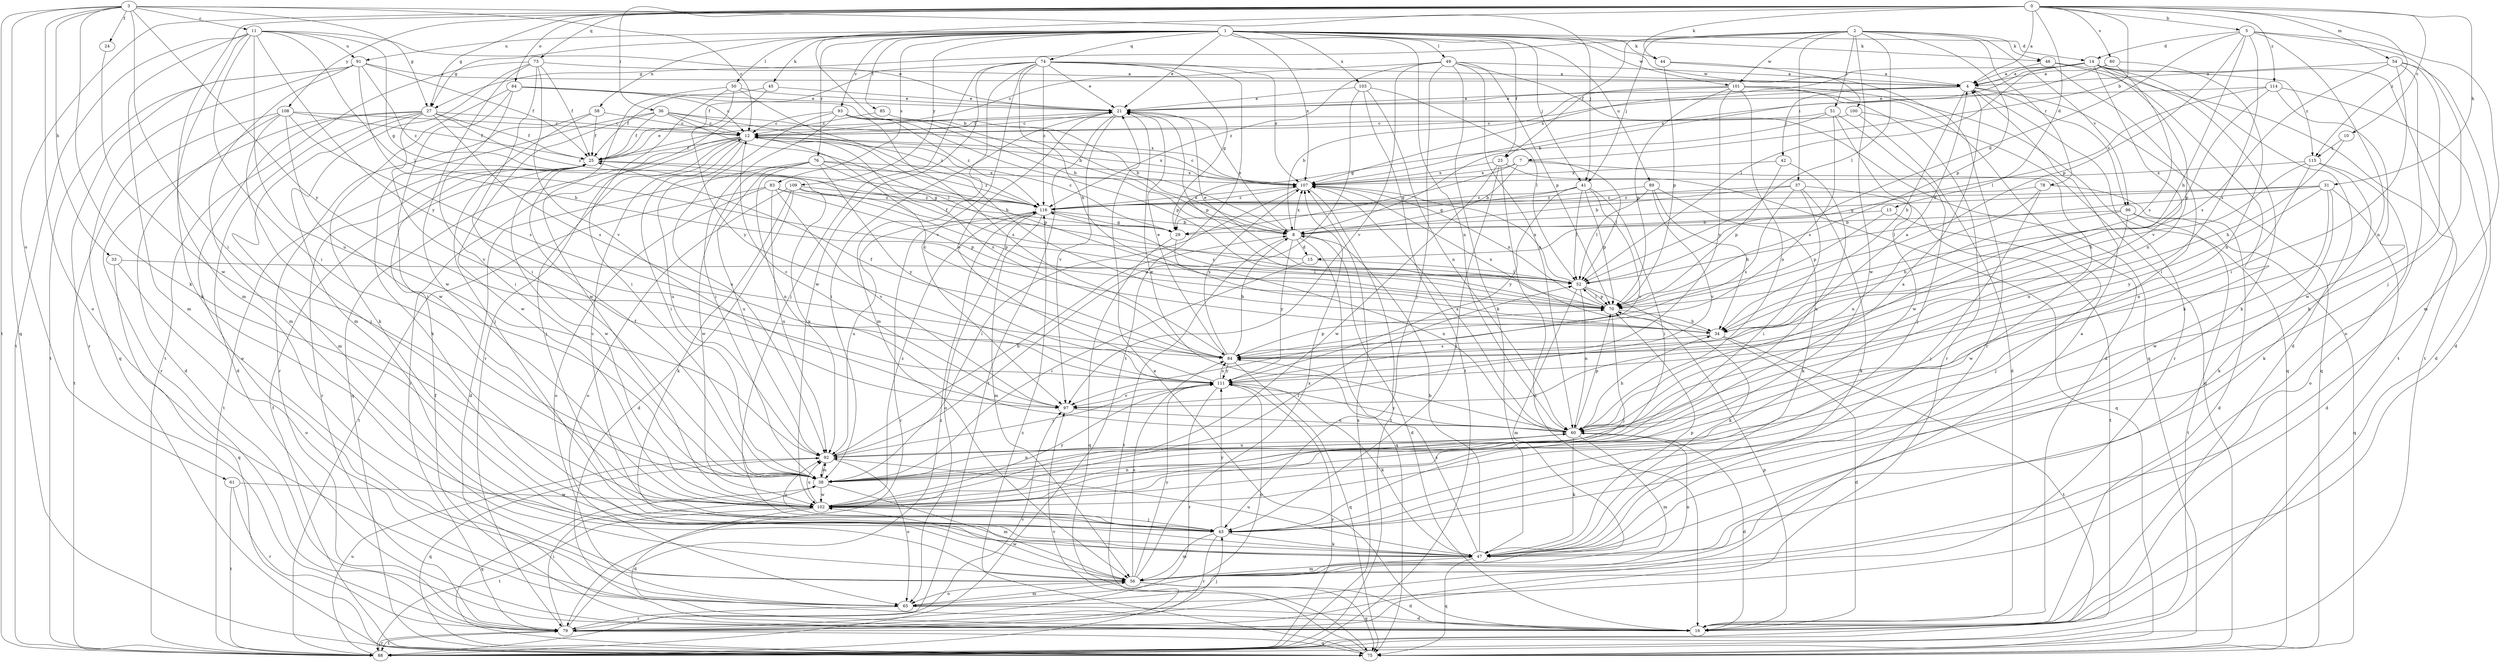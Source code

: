 strict digraph  {
0;
1;
2;
3;
4;
5;
7;
8;
10;
11;
12;
13;
14;
15;
16;
21;
23;
24;
25;
27;
29;
31;
33;
34;
36;
37;
38;
41;
42;
43;
44;
45;
46;
47;
49;
50;
51;
52;
54;
56;
58;
60;
61;
64;
65;
70;
73;
74;
75;
76;
78;
79;
80;
83;
84;
85;
88;
89;
91;
92;
93;
96;
97;
100;
101;
102;
103;
107;
108;
109;
111;
114;
115;
116;
0 -> 4  [label=a];
0 -> 5  [label=b];
0 -> 7  [label=b];
0 -> 8  [label=b];
0 -> 10  [label=c];
0 -> 13  [label=d];
0 -> 27  [label=g];
0 -> 31  [label=h];
0 -> 36  [label=i];
0 -> 44  [label=k];
0 -> 54  [label=m];
0 -> 56  [label=m];
0 -> 61  [label=o];
0 -> 64  [label=o];
0 -> 73  [label=q];
0 -> 80  [label=s];
0 -> 108  [label=y];
0 -> 114  [label=z];
0 -> 115  [label=z];
1 -> 14  [label=d];
1 -> 21  [label=e];
1 -> 23  [label=f];
1 -> 27  [label=g];
1 -> 41  [label=j];
1 -> 44  [label=k];
1 -> 45  [label=k];
1 -> 46  [label=k];
1 -> 49  [label=l];
1 -> 50  [label=l];
1 -> 58  [label=n];
1 -> 60  [label=n];
1 -> 74  [label=q];
1 -> 76  [label=r];
1 -> 83  [label=s];
1 -> 85  [label=t];
1 -> 89  [label=u];
1 -> 91  [label=u];
1 -> 93  [label=v];
1 -> 100  [label=w];
1 -> 101  [label=w];
1 -> 103  [label=x];
1 -> 107  [label=x];
1 -> 109  [label=y];
2 -> 23  [label=f];
2 -> 27  [label=g];
2 -> 37  [label=i];
2 -> 41  [label=j];
2 -> 46  [label=k];
2 -> 51  [label=l];
2 -> 52  [label=l];
2 -> 70  [label=p];
2 -> 78  [label=r];
2 -> 96  [label=v];
2 -> 101  [label=w];
2 -> 102  [label=w];
3 -> 11  [label=c];
3 -> 12  [label=c];
3 -> 24  [label=f];
3 -> 27  [label=g];
3 -> 33  [label=h];
3 -> 38  [label=i];
3 -> 41  [label=j];
3 -> 47  [label=k];
3 -> 65  [label=o];
3 -> 75  [label=q];
3 -> 88  [label=t];
3 -> 111  [label=y];
4 -> 21  [label=e];
4 -> 25  [label=f];
4 -> 34  [label=h];
4 -> 42  [label=j];
4 -> 75  [label=q];
4 -> 79  [label=r];
4 -> 96  [label=v];
5 -> 14  [label=d];
5 -> 15  [label=d];
5 -> 34  [label=h];
5 -> 43  [label=j];
5 -> 56  [label=m];
5 -> 60  [label=n];
5 -> 70  [label=p];
5 -> 84  [label=s];
7 -> 8  [label=b];
7 -> 29  [label=g];
7 -> 52  [label=l];
7 -> 60  [label=n];
7 -> 107  [label=x];
8 -> 15  [label=d];
8 -> 16  [label=d];
8 -> 21  [label=e];
8 -> 75  [label=q];
8 -> 88  [label=t];
8 -> 107  [label=x];
8 -> 111  [label=y];
10 -> 34  [label=h];
10 -> 115  [label=z];
11 -> 21  [label=e];
11 -> 29  [label=g];
11 -> 38  [label=i];
11 -> 47  [label=k];
11 -> 52  [label=l];
11 -> 56  [label=m];
11 -> 88  [label=t];
11 -> 91  [label=u];
11 -> 92  [label=u];
11 -> 111  [label=y];
12 -> 25  [label=f];
12 -> 38  [label=i];
12 -> 43  [label=j];
12 -> 70  [label=p];
12 -> 75  [label=q];
12 -> 79  [label=r];
12 -> 84  [label=s];
12 -> 92  [label=u];
12 -> 107  [label=x];
13 -> 8  [label=b];
13 -> 43  [label=j];
13 -> 70  [label=p];
14 -> 4  [label=a];
14 -> 8  [label=b];
14 -> 16  [label=d];
14 -> 47  [label=k];
14 -> 52  [label=l];
14 -> 60  [label=n];
14 -> 88  [label=t];
14 -> 97  [label=v];
14 -> 107  [label=x];
14 -> 115  [label=z];
15 -> 25  [label=f];
15 -> 38  [label=i];
15 -> 52  [label=l];
16 -> 21  [label=e];
16 -> 25  [label=f];
16 -> 70  [label=p];
21 -> 12  [label=c];
21 -> 38  [label=i];
21 -> 70  [label=p];
21 -> 88  [label=t];
21 -> 97  [label=v];
23 -> 16  [label=d];
23 -> 43  [label=j];
23 -> 75  [label=q];
23 -> 102  [label=w];
23 -> 107  [label=x];
24 -> 102  [label=w];
25 -> 21  [label=e];
25 -> 79  [label=r];
25 -> 88  [label=t];
25 -> 102  [label=w];
25 -> 107  [label=x];
27 -> 12  [label=c];
27 -> 16  [label=d];
27 -> 25  [label=f];
27 -> 56  [label=m];
27 -> 65  [label=o];
27 -> 79  [label=r];
27 -> 84  [label=s];
27 -> 97  [label=v];
27 -> 116  [label=z];
29 -> 12  [label=c];
29 -> 60  [label=n];
29 -> 75  [label=q];
31 -> 16  [label=d];
31 -> 29  [label=g];
31 -> 47  [label=k];
31 -> 52  [label=l];
31 -> 102  [label=w];
31 -> 111  [label=y];
31 -> 116  [label=z];
33 -> 52  [label=l];
33 -> 65  [label=o];
33 -> 75  [label=q];
34 -> 16  [label=d];
34 -> 84  [label=s];
34 -> 88  [label=t];
34 -> 107  [label=x];
36 -> 12  [label=c];
36 -> 25  [label=f];
36 -> 47  [label=k];
36 -> 52  [label=l];
36 -> 102  [label=w];
36 -> 107  [label=x];
36 -> 116  [label=z];
37 -> 8  [label=b];
37 -> 38  [label=i];
37 -> 47  [label=k];
37 -> 84  [label=s];
37 -> 88  [label=t];
37 -> 116  [label=z];
38 -> 4  [label=a];
38 -> 25  [label=f];
38 -> 56  [label=m];
38 -> 60  [label=n];
38 -> 75  [label=q];
38 -> 92  [label=u];
38 -> 102  [label=w];
41 -> 29  [label=g];
41 -> 38  [label=i];
41 -> 52  [label=l];
41 -> 70  [label=p];
41 -> 97  [label=v];
41 -> 111  [label=y];
41 -> 116  [label=z];
42 -> 70  [label=p];
42 -> 92  [label=u];
42 -> 107  [label=x];
43 -> 12  [label=c];
43 -> 47  [label=k];
43 -> 56  [label=m];
43 -> 79  [label=r];
43 -> 92  [label=u];
43 -> 111  [label=y];
44 -> 4  [label=a];
44 -> 70  [label=p];
44 -> 79  [label=r];
45 -> 21  [label=e];
45 -> 25  [label=f];
45 -> 79  [label=r];
46 -> 4  [label=a];
46 -> 38  [label=i];
46 -> 47  [label=k];
46 -> 88  [label=t];
47 -> 8  [label=b];
47 -> 56  [label=m];
47 -> 70  [label=p];
47 -> 75  [label=q];
47 -> 84  [label=s];
47 -> 92  [label=u];
49 -> 4  [label=a];
49 -> 12  [label=c];
49 -> 43  [label=j];
49 -> 47  [label=k];
49 -> 60  [label=n];
49 -> 70  [label=p];
49 -> 75  [label=q];
49 -> 97  [label=v];
49 -> 116  [label=z];
50 -> 21  [label=e];
50 -> 34  [label=h];
50 -> 38  [label=i];
50 -> 102  [label=w];
50 -> 111  [label=y];
51 -> 12  [label=c];
51 -> 29  [label=g];
51 -> 43  [label=j];
51 -> 84  [label=s];
51 -> 102  [label=w];
52 -> 21  [label=e];
52 -> 47  [label=k];
52 -> 56  [label=m];
52 -> 60  [label=n];
52 -> 70  [label=p];
52 -> 107  [label=x];
54 -> 4  [label=a];
54 -> 16  [label=d];
54 -> 38  [label=i];
54 -> 47  [label=k];
54 -> 65  [label=o];
54 -> 84  [label=s];
56 -> 4  [label=a];
56 -> 16  [label=d];
56 -> 60  [label=n];
56 -> 65  [label=o];
56 -> 75  [label=q];
56 -> 84  [label=s];
56 -> 102  [label=w];
56 -> 107  [label=x];
56 -> 111  [label=y];
58 -> 12  [label=c];
58 -> 25  [label=f];
58 -> 43  [label=j];
58 -> 79  [label=r];
60 -> 16  [label=d];
60 -> 21  [label=e];
60 -> 34  [label=h];
60 -> 47  [label=k];
60 -> 56  [label=m];
60 -> 70  [label=p];
60 -> 92  [label=u];
60 -> 107  [label=x];
60 -> 111  [label=y];
61 -> 79  [label=r];
61 -> 88  [label=t];
61 -> 102  [label=w];
64 -> 8  [label=b];
64 -> 12  [label=c];
64 -> 21  [label=e];
64 -> 38  [label=i];
64 -> 47  [label=k];
64 -> 102  [label=w];
65 -> 16  [label=d];
65 -> 56  [label=m];
65 -> 79  [label=r];
70 -> 34  [label=h];
70 -> 43  [label=j];
70 -> 52  [label=l];
70 -> 107  [label=x];
70 -> 116  [label=z];
73 -> 4  [label=a];
73 -> 25  [label=f];
73 -> 38  [label=i];
73 -> 56  [label=m];
73 -> 88  [label=t];
73 -> 97  [label=v];
73 -> 102  [label=w];
74 -> 4  [label=a];
74 -> 21  [label=e];
74 -> 25  [label=f];
74 -> 29  [label=g];
74 -> 34  [label=h];
74 -> 43  [label=j];
74 -> 56  [label=m];
74 -> 88  [label=t];
74 -> 97  [label=v];
74 -> 102  [label=w];
74 -> 107  [label=x];
74 -> 116  [label=z];
75 -> 25  [label=f];
75 -> 97  [label=v];
75 -> 116  [label=z];
76 -> 16  [label=d];
76 -> 29  [label=g];
76 -> 60  [label=n];
76 -> 92  [label=u];
76 -> 102  [label=w];
76 -> 107  [label=x];
76 -> 111  [label=y];
76 -> 116  [label=z];
78 -> 16  [label=d];
78 -> 43  [label=j];
78 -> 60  [label=n];
78 -> 116  [label=z];
79 -> 38  [label=i];
79 -> 43  [label=j];
79 -> 75  [label=q];
79 -> 88  [label=t];
79 -> 97  [label=v];
79 -> 116  [label=z];
80 -> 4  [label=a];
80 -> 60  [label=n];
80 -> 84  [label=s];
80 -> 107  [label=x];
83 -> 65  [label=o];
83 -> 70  [label=p];
83 -> 88  [label=t];
83 -> 92  [label=u];
83 -> 97  [label=v];
83 -> 116  [label=z];
84 -> 8  [label=b];
84 -> 12  [label=c];
84 -> 21  [label=e];
84 -> 25  [label=f];
84 -> 70  [label=p];
84 -> 75  [label=q];
84 -> 107  [label=x];
84 -> 111  [label=y];
85 -> 8  [label=b];
85 -> 12  [label=c];
88 -> 79  [label=r];
88 -> 92  [label=u];
88 -> 107  [label=x];
88 -> 111  [label=y];
89 -> 34  [label=h];
89 -> 47  [label=k];
89 -> 52  [label=l];
89 -> 97  [label=v];
89 -> 116  [label=z];
91 -> 4  [label=a];
91 -> 25  [label=f];
91 -> 34  [label=h];
91 -> 56  [label=m];
91 -> 75  [label=q];
91 -> 79  [label=r];
91 -> 88  [label=t];
91 -> 116  [label=z];
92 -> 8  [label=b];
92 -> 38  [label=i];
92 -> 65  [label=o];
92 -> 75  [label=q];
92 -> 111  [label=y];
93 -> 8  [label=b];
93 -> 12  [label=c];
93 -> 38  [label=i];
93 -> 70  [label=p];
93 -> 84  [label=s];
93 -> 92  [label=u];
93 -> 116  [label=z];
96 -> 8  [label=b];
96 -> 34  [label=h];
96 -> 75  [label=q];
96 -> 88  [label=t];
96 -> 102  [label=w];
97 -> 12  [label=c];
97 -> 60  [label=n];
100 -> 12  [label=c];
100 -> 16  [label=d];
100 -> 75  [label=q];
101 -> 8  [label=b];
101 -> 16  [label=d];
101 -> 21  [label=e];
101 -> 60  [label=n];
101 -> 70  [label=p];
101 -> 75  [label=q];
101 -> 79  [label=r];
101 -> 111  [label=y];
102 -> 16  [label=d];
102 -> 43  [label=j];
102 -> 52  [label=l];
102 -> 60  [label=n];
102 -> 88  [label=t];
102 -> 92  [label=u];
102 -> 111  [label=y];
102 -> 116  [label=z];
103 -> 21  [label=e];
103 -> 52  [label=l];
103 -> 60  [label=n];
103 -> 88  [label=t];
103 -> 92  [label=u];
107 -> 12  [label=c];
107 -> 38  [label=i];
107 -> 88  [label=t];
107 -> 116  [label=z];
108 -> 12  [label=c];
108 -> 16  [label=d];
108 -> 25  [label=f];
108 -> 38  [label=i];
108 -> 43  [label=j];
108 -> 84  [label=s];
108 -> 88  [label=t];
109 -> 16  [label=d];
109 -> 47  [label=k];
109 -> 65  [label=o];
109 -> 70  [label=p];
109 -> 92  [label=u];
109 -> 116  [label=z];
111 -> 4  [label=a];
111 -> 21  [label=e];
111 -> 47  [label=k];
111 -> 65  [label=o];
111 -> 79  [label=r];
111 -> 84  [label=s];
111 -> 97  [label=v];
114 -> 16  [label=d];
114 -> 21  [label=e];
114 -> 52  [label=l];
114 -> 70  [label=p];
114 -> 102  [label=w];
115 -> 34  [label=h];
115 -> 47  [label=k];
115 -> 60  [label=n];
115 -> 65  [label=o];
115 -> 107  [label=x];
116 -> 8  [label=b];
116 -> 29  [label=g];
116 -> 56  [label=m];
116 -> 65  [label=o];
116 -> 79  [label=r];
116 -> 92  [label=u];
116 -> 107  [label=x];
}
